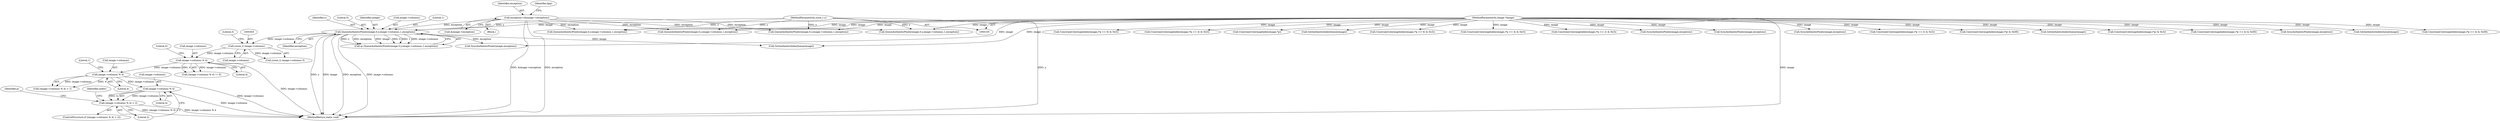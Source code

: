 digraph "0_ImageMagick_d9b2209a69ee90d8df81fb124eb66f593eb9f599@pointer" {
"1000490" [label="(Call,image->columns % 4)"];
"1000455" [label="(Call,image->columns % 4)"];
"1000420" [label="(Call,image->columns % 4)"];
"1000302" [label="(Call,(ssize_t) image->columns)"];
"1000275" [label="(Call,QueueAuthenticPixels(image,0,y,image->columns,1,exception))"];
"1000108" [label="(MethodParameterIn,Image *image)"];
"1000107" [label="(MethodParameterIn,ssize_t y)"];
"1000117" [label="(Call,exception=(&image->exception))"];
"1000489" [label="(Call,(image->columns % 4) > 2)"];
"1000459" [label="(Literal,4)"];
"1000282" [label="(Literal,1)"];
"1000464" [label="(Call,ConstrainColormapIndex(image,(*p >> 4) & 0x3))"];
"1000713" [label="(Call,ConstrainColormapIndex(image,*p))"];
"1000148" [label="(Call,GetAuthenticIndexQueue(image))"];
"1000524" [label="(Identifier,p)"];
"1000429" [label="(Call,ConstrainColormapIndex(image,(*p >> 6) & 0x3))"];
"1000110" [label="(Block,)"];
"1000340" [label="(Call,ConstrainColormapIndex(image,(*p >> 4) & 0x3))"];
"1000499" [label="(Call,ConstrainColormapIndex(image,(*p >> 2) & 0x3))"];
"1000275" [label="(Call,QueueAuthenticPixels(image,0,y,image->columns,1,exception))"];
"1000117" [label="(Call,exception=(&image->exception))"];
"1000278" [label="(Identifier,y)"];
"1000489" [label="(Call,(image->columns % 4) > 2)"];
"1000119" [label="(Call,&image->exception)"];
"1000302" [label="(Call,(ssize_t) image->columns)"];
"1000527" [label="(Call,SyncAuthenticPixels(image,exception))"];
"1000798" [label="(Call,SyncAuthenticPixels(image,exception))"];
"1000293" [label="(Call,GetAuthenticIndexQueue(image))"];
"1000491" [label="(Call,image->columns)"];
"1000301" [label="(Call,(ssize_t) image->columns-3)"];
"1000667" [label="(Call,SyncAuthenticPixels(image,exception))"];
"1000746" [label="(Call,QueueAuthenticPixels(image,0,y,image->columns,1,exception))"];
"1000307" [label="(Literal,3)"];
"1000108" [label="(MethodParameterIn,Image *image)"];
"1000737" [label="(Call,SyncAuthenticPixels(image,exception))"];
"1000419" [label="(Call,(image->columns % 4) != 0)"];
"1000277" [label="(Literal,0)"];
"1000803" [label="(MethodReturn,static void)"];
"1000366" [label="(Call,ConstrainColormapIndex(image,(*p >> 2) & 0x3))"];
"1000454" [label="(Call,(image->columns % 4) > 1)"];
"1000537" [label="(Call,QueueAuthenticPixels(image,0,y,image->columns,1,exception))"];
"1000602" [label="(Call,ConstrainColormapIndex(image,(*p) & 0x0f))"];
"1000276" [label="(Identifier,image)"];
"1000425" [label="(Literal,0)"];
"1000494" [label="(Literal,4)"];
"1000555" [label="(Call,GetAuthenticIndexQueue(image))"];
"1000107" [label="(MethodParameterIn,ssize_t y)"];
"1000424" [label="(Literal,4)"];
"1000118" [label="(Identifier,exception)"];
"1000455" [label="(Call,image->columns % 4)"];
"1000392" [label="(Call,ConstrainColormapIndex(image,(*p) & 0x3))"];
"1000460" [label="(Literal,1)"];
"1000498" [label="(Identifier,index)"];
"1000456" [label="(Call,image->columns)"];
"1000495" [label="(Literal,2)"];
"1000420" [label="(Call,image->columns % 4)"];
"1000304" [label="(Call,image->columns)"];
"1000273" [label="(Call,q=QueueAuthenticPixels(image,0,y,image->columns,1,exception))"];
"1000639" [label="(Call,ConstrainColormapIndex(image,(*p >> 4) & 0x0f))"];
"1000283" [label="(Identifier,exception)"];
"1000266" [label="(Call,SyncAuthenticPixels(image,exception))"];
"1000695" [label="(Call,GetAuthenticIndexQueue(image))"];
"1000490" [label="(Call,image->columns % 4)"];
"1000130" [label="(Call,QueueAuthenticPixels(image,0,y,image->columns,1,exception))"];
"1000576" [label="(Call,ConstrainColormapIndex(image,(*p >> 4) & 0x0f))"];
"1000124" [label="(Identifier,bpp)"];
"1000279" [label="(Call,image->columns)"];
"1000314" [label="(Call,ConstrainColormapIndex(image,(*p >> 6) & 0x3))"];
"1000677" [label="(Call,QueueAuthenticPixels(image,0,y,image->columns,1,exception))"];
"1000421" [label="(Call,image->columns)"];
"1000488" [label="(ControlStructure,if ((image->columns % 4) > 2))"];
"1000490" -> "1000489"  [label="AST: "];
"1000490" -> "1000494"  [label="CFG: "];
"1000491" -> "1000490"  [label="AST: "];
"1000494" -> "1000490"  [label="AST: "];
"1000495" -> "1000490"  [label="CFG: "];
"1000490" -> "1000803"  [label="DDG: image->columns"];
"1000490" -> "1000489"  [label="DDG: image->columns"];
"1000490" -> "1000489"  [label="DDG: 4"];
"1000455" -> "1000490"  [label="DDG: image->columns"];
"1000455" -> "1000454"  [label="AST: "];
"1000455" -> "1000459"  [label="CFG: "];
"1000456" -> "1000455"  [label="AST: "];
"1000459" -> "1000455"  [label="AST: "];
"1000460" -> "1000455"  [label="CFG: "];
"1000455" -> "1000803"  [label="DDG: image->columns"];
"1000455" -> "1000454"  [label="DDG: image->columns"];
"1000455" -> "1000454"  [label="DDG: 4"];
"1000420" -> "1000455"  [label="DDG: image->columns"];
"1000420" -> "1000419"  [label="AST: "];
"1000420" -> "1000424"  [label="CFG: "];
"1000421" -> "1000420"  [label="AST: "];
"1000424" -> "1000420"  [label="AST: "];
"1000425" -> "1000420"  [label="CFG: "];
"1000420" -> "1000803"  [label="DDG: image->columns"];
"1000420" -> "1000419"  [label="DDG: image->columns"];
"1000420" -> "1000419"  [label="DDG: 4"];
"1000302" -> "1000420"  [label="DDG: image->columns"];
"1000302" -> "1000301"  [label="AST: "];
"1000302" -> "1000304"  [label="CFG: "];
"1000303" -> "1000302"  [label="AST: "];
"1000304" -> "1000302"  [label="AST: "];
"1000307" -> "1000302"  [label="CFG: "];
"1000302" -> "1000301"  [label="DDG: image->columns"];
"1000275" -> "1000302"  [label="DDG: image->columns"];
"1000275" -> "1000273"  [label="AST: "];
"1000275" -> "1000283"  [label="CFG: "];
"1000276" -> "1000275"  [label="AST: "];
"1000277" -> "1000275"  [label="AST: "];
"1000278" -> "1000275"  [label="AST: "];
"1000279" -> "1000275"  [label="AST: "];
"1000282" -> "1000275"  [label="AST: "];
"1000283" -> "1000275"  [label="AST: "];
"1000273" -> "1000275"  [label="CFG: "];
"1000275" -> "1000803"  [label="DDG: y"];
"1000275" -> "1000803"  [label="DDG: image"];
"1000275" -> "1000803"  [label="DDG: exception"];
"1000275" -> "1000803"  [label="DDG: image->columns"];
"1000275" -> "1000273"  [label="DDG: y"];
"1000275" -> "1000273"  [label="DDG: exception"];
"1000275" -> "1000273"  [label="DDG: image"];
"1000275" -> "1000273"  [label="DDG: 0"];
"1000275" -> "1000273"  [label="DDG: 1"];
"1000275" -> "1000273"  [label="DDG: image->columns"];
"1000108" -> "1000275"  [label="DDG: image"];
"1000107" -> "1000275"  [label="DDG: y"];
"1000117" -> "1000275"  [label="DDG: exception"];
"1000275" -> "1000293"  [label="DDG: image"];
"1000275" -> "1000527"  [label="DDG: exception"];
"1000108" -> "1000105"  [label="AST: "];
"1000108" -> "1000803"  [label="DDG: image"];
"1000108" -> "1000130"  [label="DDG: image"];
"1000108" -> "1000148"  [label="DDG: image"];
"1000108" -> "1000266"  [label="DDG: image"];
"1000108" -> "1000293"  [label="DDG: image"];
"1000108" -> "1000314"  [label="DDG: image"];
"1000108" -> "1000340"  [label="DDG: image"];
"1000108" -> "1000366"  [label="DDG: image"];
"1000108" -> "1000392"  [label="DDG: image"];
"1000108" -> "1000429"  [label="DDG: image"];
"1000108" -> "1000464"  [label="DDG: image"];
"1000108" -> "1000499"  [label="DDG: image"];
"1000108" -> "1000527"  [label="DDG: image"];
"1000108" -> "1000537"  [label="DDG: image"];
"1000108" -> "1000555"  [label="DDG: image"];
"1000108" -> "1000576"  [label="DDG: image"];
"1000108" -> "1000602"  [label="DDG: image"];
"1000108" -> "1000639"  [label="DDG: image"];
"1000108" -> "1000667"  [label="DDG: image"];
"1000108" -> "1000677"  [label="DDG: image"];
"1000108" -> "1000695"  [label="DDG: image"];
"1000108" -> "1000713"  [label="DDG: image"];
"1000108" -> "1000737"  [label="DDG: image"];
"1000108" -> "1000746"  [label="DDG: image"];
"1000108" -> "1000798"  [label="DDG: image"];
"1000107" -> "1000105"  [label="AST: "];
"1000107" -> "1000803"  [label="DDG: y"];
"1000107" -> "1000130"  [label="DDG: y"];
"1000107" -> "1000537"  [label="DDG: y"];
"1000107" -> "1000677"  [label="DDG: y"];
"1000107" -> "1000746"  [label="DDG: y"];
"1000117" -> "1000110"  [label="AST: "];
"1000117" -> "1000119"  [label="CFG: "];
"1000118" -> "1000117"  [label="AST: "];
"1000119" -> "1000117"  [label="AST: "];
"1000124" -> "1000117"  [label="CFG: "];
"1000117" -> "1000803"  [label="DDG: exception"];
"1000117" -> "1000803"  [label="DDG: &image->exception"];
"1000117" -> "1000130"  [label="DDG: exception"];
"1000117" -> "1000537"  [label="DDG: exception"];
"1000117" -> "1000677"  [label="DDG: exception"];
"1000117" -> "1000746"  [label="DDG: exception"];
"1000489" -> "1000488"  [label="AST: "];
"1000489" -> "1000495"  [label="CFG: "];
"1000495" -> "1000489"  [label="AST: "];
"1000498" -> "1000489"  [label="CFG: "];
"1000524" -> "1000489"  [label="CFG: "];
"1000489" -> "1000803"  [label="DDG: (image->columns % 4) > 2"];
"1000489" -> "1000803"  [label="DDG: image->columns % 4"];
}
